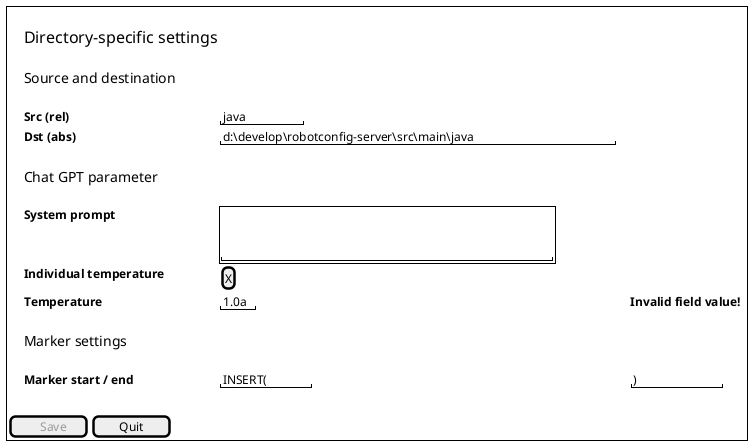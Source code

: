 @startuml DirectoryView
salt
{
{+
. | .
{
. | . |. | <size:16>Directory-specific settings</size> | * | * | * | * 
. | . |. | . | . | . | . | . | . | . | . 
. | . |. | <size:14>Source and destination</size> | * | * | * | * | * 
. | . |. | . | . | . | . | . | . | . | . 
. | . | . |<b>Src (rel)</b> | . | . | . | . | "java      " | . | .
. | . |. | <b>Dst (abs)</b> | . | . | . | . | "d:\develop\robotconfig-server\src\main\java      " | . | . 
. | . |. | . | . | . | . | . | . | . | . 
. | . |. | <size:14>Chat GPT parameter</size> | * | * | * | * | * 
. | . |. | . | . | . | . | . | . | . | . 
. | . |. | <b>System prompt</b> | . | . | . | . | {+
.
.
"                                         "
 }
. | . |. | <b>Individual temperature</b> | . | . | . | . | [X] | . | . 
. | . |. | <b>Temperature</b> | . | . | . | . | "1.0a" | . | . |<B>Invalid field value!</B>
. | . |. | . | . | . | . | . | . | . | . 
. | . |. | <size:14>Marker settings</size> | * | * | * | * | * 
. | . |. | . | . | . | . | . | . | . | . 
. | . | . |<b>Marker start / end</b> | . | . | . | . | "INSERT(    " | . | . | ")          "

}
{
.
}
{
 [<color:#9a9a9a>   Save  ] | [   Quit  ] 
}
}
}
@enduml
